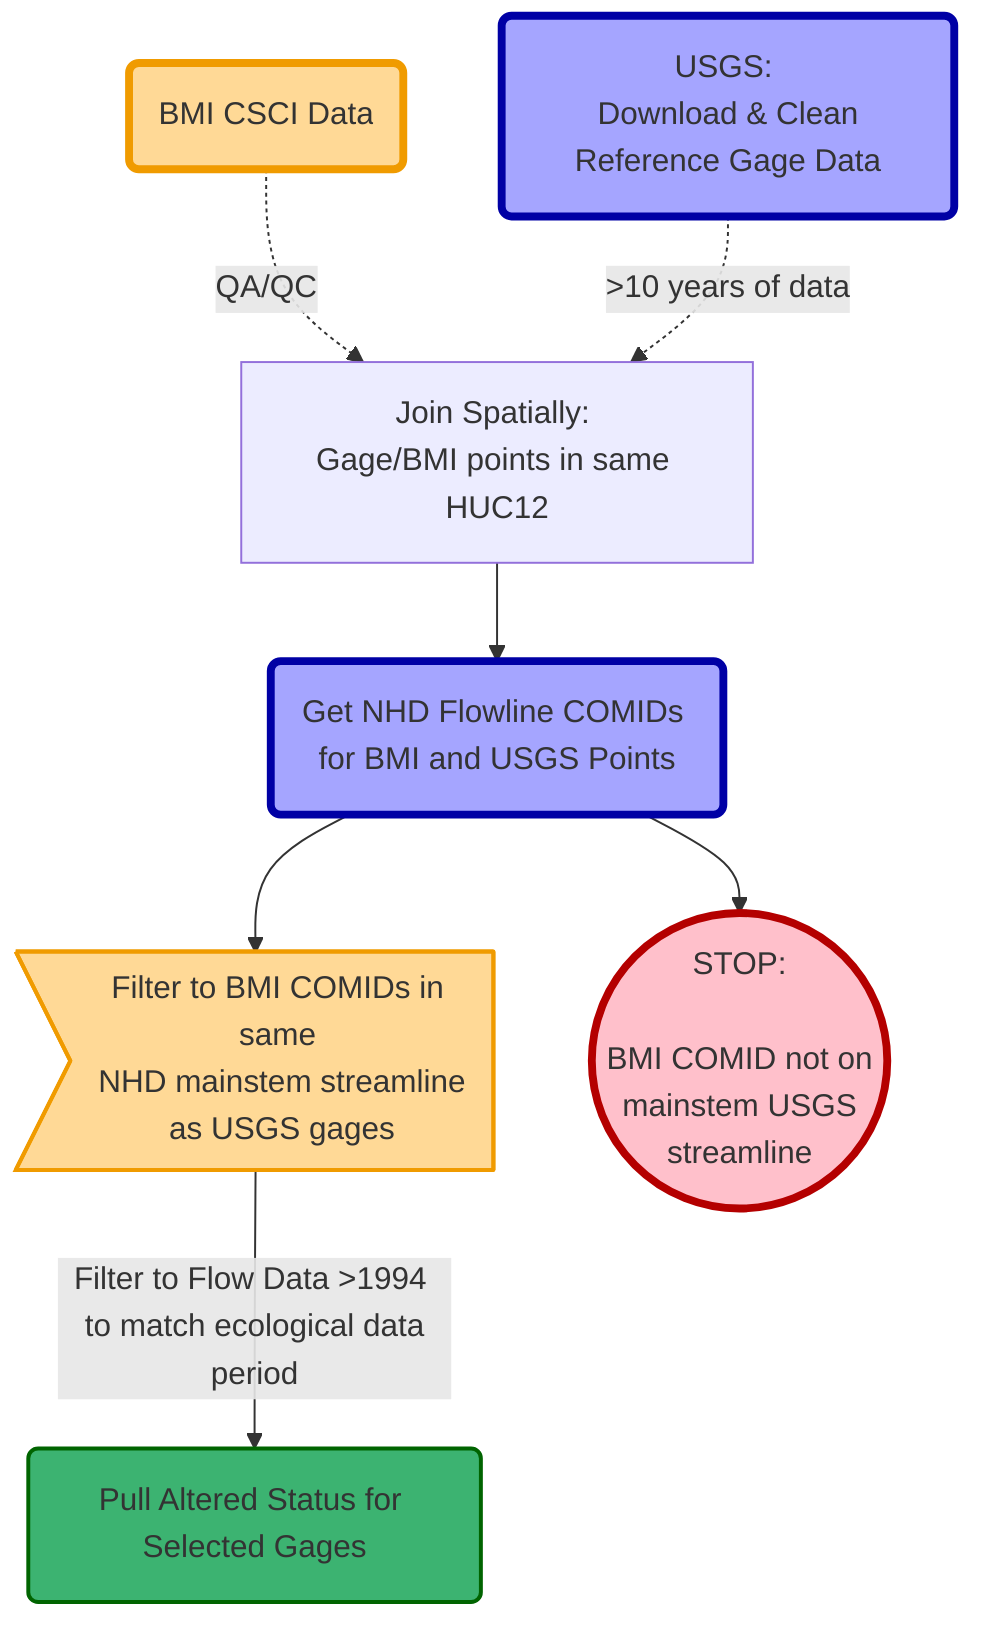 graph TB;

  A(BMI CSCI Data)-.->|QA/QC| C[Join Spatially: <br>Gage/BMI points in same HUC12]
  B(USGS: <br> Download & Clean Reference Gage Data)-.->|>10 years of data| C
  C--> D(Get NHD Flowline COMIDs for BMI and USGS Points)
  D--> E>Filter to BMI COMIDs in same <br> NHD mainstem streamline as USGS gages]
  D--> F((STOP: <br><br> BMI COMID not on <br>mainstem USGS <br>streamline))
  E-->|Filter to Flow Data >1994 <br> to match ecological data period| G(Pull Altered Status for Selected Gages)
  
  style A fill:#ffd996,stroke:#f09b00,stroke-width:4px
  style B fill:#a5a5ff,stroke:#0000a5,stroke-width:4px
  style E fill:#ffd996,stroke:#f09b00,stroke-width:2px
  style D fill:#a5a5ff,stroke:#0000a5,stroke-width:4px
  style F fill:#ffc0cb,stroke:#b40000,stroke-width:4px
  style G fill:#3CB371,stroke:#006400,stroke-width:2px